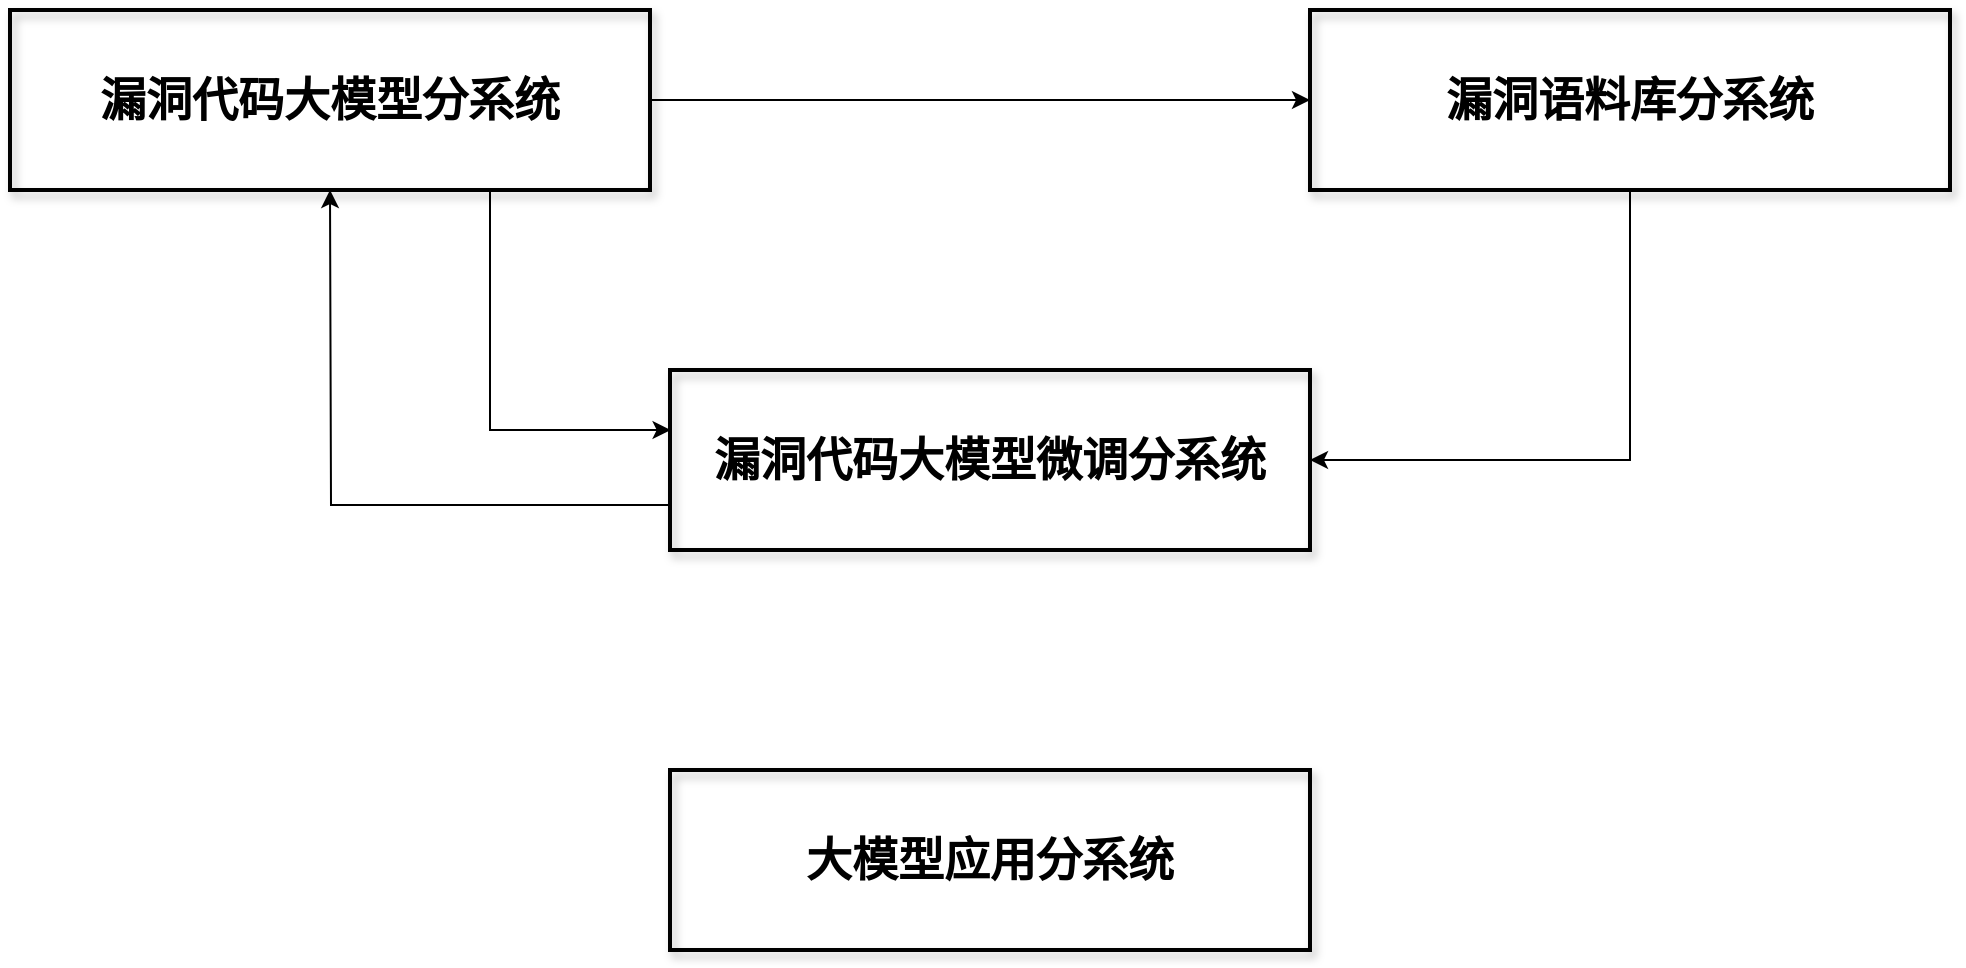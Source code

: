 <mxfile version="24.3.1" type="github">
  <diagram name="第 1 页" id="zFuOqGqEBwxnhchcg1k2">
    <mxGraphModel dx="689" dy="496" grid="1" gridSize="10" guides="1" tooltips="1" connect="1" arrows="1" fold="1" page="1" pageScale="1" pageWidth="827" pageHeight="1169" math="0" shadow="0">
      <root>
        <mxCell id="0" />
        <mxCell id="1" parent="0" />
        <mxCell id="IkZd6Ox4Oat5EpxuOg7n-5" style="edgeStyle=orthogonalEdgeStyle;rounded=0;orthogonalLoop=1;jettySize=auto;html=1;entryX=0;entryY=0.5;entryDx=0;entryDy=0;" edge="1" parent="1" source="IkZd6Ox4Oat5EpxuOg7n-1" target="IkZd6Ox4Oat5EpxuOg7n-3">
          <mxGeometry relative="1" as="geometry" />
        </mxCell>
        <mxCell id="IkZd6Ox4Oat5EpxuOg7n-7" style="edgeStyle=orthogonalEdgeStyle;rounded=0;orthogonalLoop=1;jettySize=auto;html=1;exitX=0.75;exitY=1;exitDx=0;exitDy=0;entryX=0.001;entryY=0.33;entryDx=0;entryDy=0;entryPerimeter=0;" edge="1" parent="1" source="IkZd6Ox4Oat5EpxuOg7n-1" target="IkZd6Ox4Oat5EpxuOg7n-2">
          <mxGeometry relative="1" as="geometry">
            <mxPoint x="410" y="250" as="targetPoint" />
            <Array as="points">
              <mxPoint x="350" y="240" />
              <mxPoint x="440" y="240" />
            </Array>
          </mxGeometry>
        </mxCell>
        <mxCell id="IkZd6Ox4Oat5EpxuOg7n-1" value="漏洞代码大模型分系统" style="rounded=0;whiteSpace=wrap;html=1;strokeWidth=2;gradientColor=default;fillColor=none;shadow=1;fontSize=23;fontFamily=宋体;fontStyle=1" vertex="1" parent="1">
          <mxGeometry x="110" y="30" width="320" height="90" as="geometry" />
        </mxCell>
        <mxCell id="IkZd6Ox4Oat5EpxuOg7n-10" style="edgeStyle=orthogonalEdgeStyle;rounded=0;orthogonalLoop=1;jettySize=auto;html=1;exitX=0;exitY=0.75;exitDx=0;exitDy=0;" edge="1" parent="1" source="IkZd6Ox4Oat5EpxuOg7n-2">
          <mxGeometry relative="1" as="geometry">
            <mxPoint x="270" y="120" as="targetPoint" />
          </mxGeometry>
        </mxCell>
        <mxCell id="IkZd6Ox4Oat5EpxuOg7n-2" value="漏洞代码大模型微调分系统" style="rounded=0;whiteSpace=wrap;html=1;strokeWidth=2;gradientColor=default;fillColor=none;shadow=1;fontSize=23;fontFamily=宋体;fontStyle=1" vertex="1" parent="1">
          <mxGeometry x="440" y="210" width="320" height="90" as="geometry" />
        </mxCell>
        <mxCell id="IkZd6Ox4Oat5EpxuOg7n-6" style="edgeStyle=orthogonalEdgeStyle;rounded=0;orthogonalLoop=1;jettySize=auto;html=1;entryX=1;entryY=0.5;entryDx=0;entryDy=0;" edge="1" parent="1" source="IkZd6Ox4Oat5EpxuOg7n-3" target="IkZd6Ox4Oat5EpxuOg7n-2">
          <mxGeometry relative="1" as="geometry" />
        </mxCell>
        <mxCell id="IkZd6Ox4Oat5EpxuOg7n-3" value="漏洞语料库分系统" style="rounded=0;whiteSpace=wrap;html=1;strokeWidth=2;gradientColor=default;fillColor=none;shadow=1;fontSize=23;fontFamily=宋体;fontStyle=1" vertex="1" parent="1">
          <mxGeometry x="760" y="30" width="320" height="90" as="geometry" />
        </mxCell>
        <mxCell id="IkZd6Ox4Oat5EpxuOg7n-4" value="大模型应用分系统" style="rounded=0;whiteSpace=wrap;html=1;strokeWidth=2;gradientColor=default;fillColor=none;shadow=1;fontSize=23;fontFamily=宋体;fontStyle=1" vertex="1" parent="1">
          <mxGeometry x="440" y="410" width="320" height="90" as="geometry" />
        </mxCell>
      </root>
    </mxGraphModel>
  </diagram>
</mxfile>
